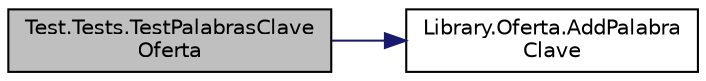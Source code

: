 digraph "Test.Tests.TestPalabrasClaveOferta"
{
 // INTERACTIVE_SVG=YES
 // LATEX_PDF_SIZE
  edge [fontname="Helvetica",fontsize="10",labelfontname="Helvetica",labelfontsize="10"];
  node [fontname="Helvetica",fontsize="10",shape=record];
  rankdir="LR";
  Node1 [label="Test.Tests.TestPalabrasClave\lOferta",height=0.2,width=0.4,color="black", fillcolor="grey75", style="filled", fontcolor="black",tooltip="Prueba que se agreguen las palabras claves a la oferta."];
  Node1 -> Node2 [color="midnightblue",fontsize="10",style="solid",fontname="Helvetica"];
  Node2 [label="Library.Oferta.AddPalabra\lClave",height=0.2,width=0.4,color="black", fillcolor="white", style="filled",URL="$classLibrary_1_1Oferta.html#aee67771c072834e721dc7b4a3fe0a710",tooltip="Añade palabras clave a la lista."];
}
